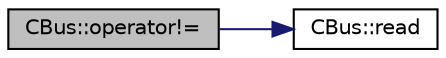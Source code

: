 digraph "CBus::operator!="
{
  edge [fontname="Helvetica",fontsize="10",labelfontname="Helvetica",labelfontsize="10"];
  node [fontname="Helvetica",fontsize="10",shape=record];
  rankdir="LR";
  Node1 [label="CBus::operator!=",height=0.2,width=0.4,color="black", fillcolor="grey75", style="filled" fontcolor="black"];
  Node1 -> Node2 [color="midnightblue",fontsize="10",style="solid",fontname="Helvetica"];
  Node2 [label="CBus::read",height=0.2,width=0.4,color="black", fillcolor="white", style="filled",URL="$de/d89/class_c_bus.html#ae5c9d649c6f6b22a93fb29e0152a57c1"];
}
